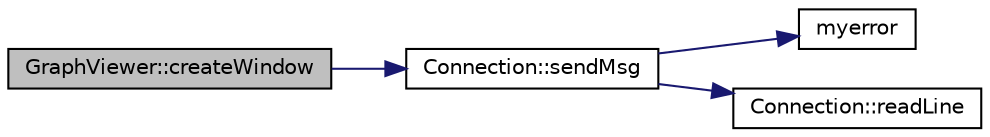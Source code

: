 digraph "GraphViewer::createWindow"
{
  edge [fontname="Helvetica",fontsize="10",labelfontname="Helvetica",labelfontsize="10"];
  node [fontname="Helvetica",fontsize="10",shape=record];
  rankdir="LR";
  Node21 [label="GraphViewer::createWindow",height=0.2,width=0.4,color="black", fillcolor="grey75", style="filled", fontcolor="black"];
  Node21 -> Node22 [color="midnightblue",fontsize="10",style="solid",fontname="Helvetica"];
  Node22 [label="Connection::sendMsg",height=0.2,width=0.4,color="black", fillcolor="white", style="filled",URL="$class_connection.html#a4b9f6db1fb42fc9857f829fa0bc52e6e"];
  Node22 -> Node23 [color="midnightblue",fontsize="10",style="solid",fontname="Helvetica"];
  Node23 [label="myerror",height=0.2,width=0.4,color="black", fillcolor="white", style="filled",URL="$connection_8cpp.html#ac8b3411018d0e5416c08938b796177ab"];
  Node22 -> Node24 [color="midnightblue",fontsize="10",style="solid",fontname="Helvetica"];
  Node24 [label="Connection::readLine",height=0.2,width=0.4,color="black", fillcolor="white", style="filled",URL="$class_connection.html#a1df16b436751b686d96c24ca0c498659"];
}
